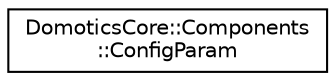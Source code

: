digraph "Graphical Class Hierarchy"
{
 // LATEX_PDF_SIZE
  edge [fontname="Helvetica",fontsize="10",labelfontname="Helvetica",labelfontsize="10"];
  node [fontname="Helvetica",fontsize="10",shape=record];
  rankdir="LR";
  Node0 [label="DomoticsCore::Components\l::ConfigParam",height=0.2,width=0.4,color="black", fillcolor="white", style="filled",URL="$structDomoticsCore_1_1Components_1_1ConfigParam.html",tooltip="Configuration parameter definition."];
}
